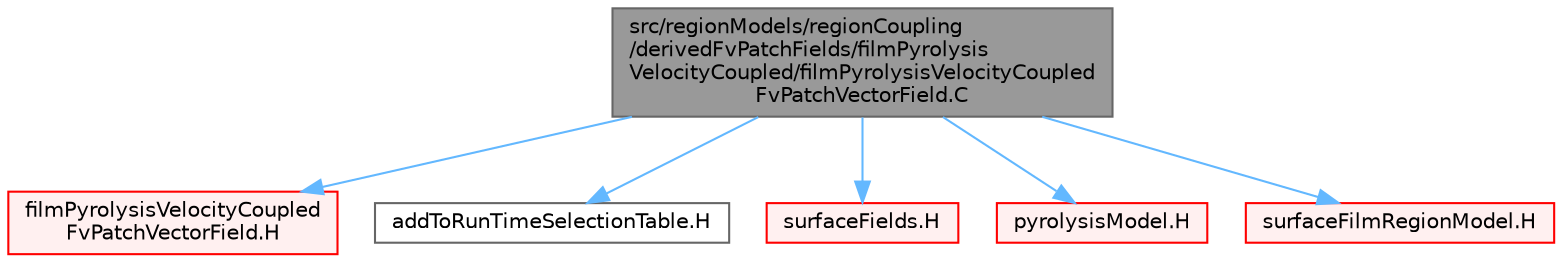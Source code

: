 digraph "src/regionModels/regionCoupling/derivedFvPatchFields/filmPyrolysisVelocityCoupled/filmPyrolysisVelocityCoupledFvPatchVectorField.C"
{
 // LATEX_PDF_SIZE
  bgcolor="transparent";
  edge [fontname=Helvetica,fontsize=10,labelfontname=Helvetica,labelfontsize=10];
  node [fontname=Helvetica,fontsize=10,shape=box,height=0.2,width=0.4];
  Node1 [id="Node000001",label="src/regionModels/regionCoupling\l/derivedFvPatchFields/filmPyrolysis\lVelocityCoupled/filmPyrolysisVelocityCoupled\lFvPatchVectorField.C",height=0.2,width=0.4,color="gray40", fillcolor="grey60", style="filled", fontcolor="black",tooltip=" "];
  Node1 -> Node2 [id="edge1_Node000001_Node000002",color="steelblue1",style="solid",tooltip=" "];
  Node2 [id="Node000002",label="filmPyrolysisVelocityCoupled\lFvPatchVectorField.H",height=0.2,width=0.4,color="red", fillcolor="#FFF0F0", style="filled",URL="$filmPyrolysisVelocityCoupledFvPatchVectorField_8H.html",tooltip=" "];
  Node1 -> Node268 [id="edge2_Node000001_Node000268",color="steelblue1",style="solid",tooltip=" "];
  Node268 [id="Node000268",label="addToRunTimeSelectionTable.H",height=0.2,width=0.4,color="grey40", fillcolor="white", style="filled",URL="$addToRunTimeSelectionTable_8H.html",tooltip="Macros for easy insertion into run-time selection tables."];
  Node1 -> Node269 [id="edge3_Node000001_Node000269",color="steelblue1",style="solid",tooltip=" "];
  Node269 [id="Node000269",label="surfaceFields.H",height=0.2,width=0.4,color="red", fillcolor="#FFF0F0", style="filled",URL="$surfaceFields_8H.html",tooltip="Foam::surfaceFields."];
  Node1 -> Node386 [id="edge4_Node000001_Node000386",color="steelblue1",style="solid",tooltip=" "];
  Node386 [id="Node000386",label="pyrolysisModel.H",height=0.2,width=0.4,color="red", fillcolor="#FFF0F0", style="filled",URL="$pyrolysisModel_8H.html",tooltip=" "];
  Node1 -> Node437 [id="edge5_Node000001_Node000437",color="steelblue1",style="solid",tooltip=" "];
  Node437 [id="Node000437",label="surfaceFilmRegionModel.H",height=0.2,width=0.4,color="red", fillcolor="#FFF0F0", style="filled",URL="$surfaceFilmRegionModel_8H.html",tooltip=" "];
}

